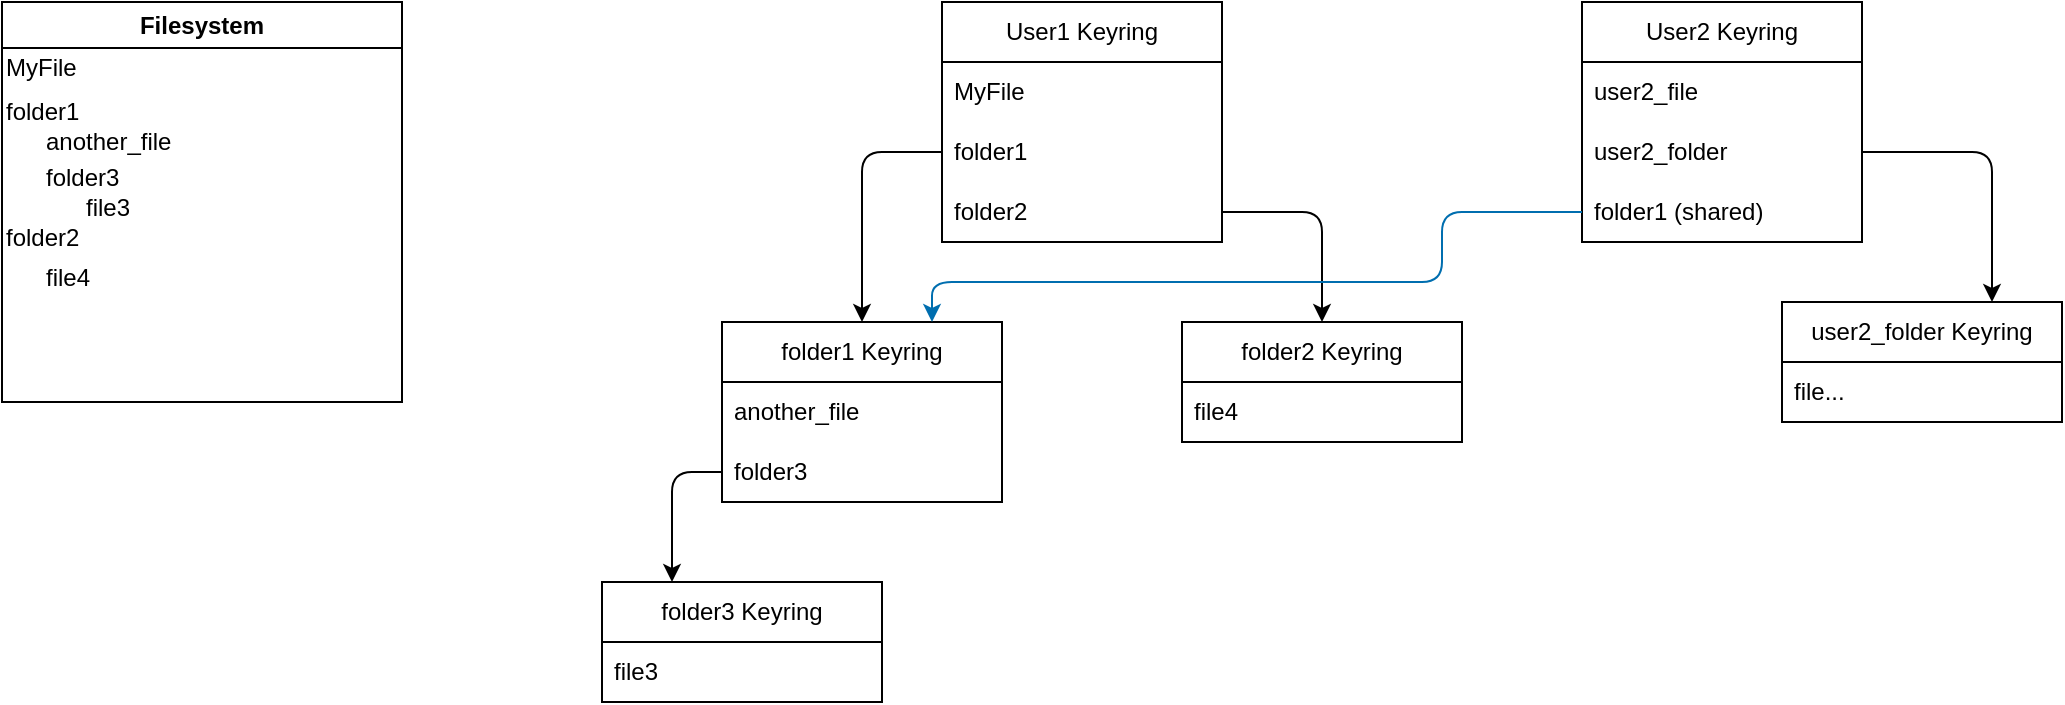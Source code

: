 <mxfile>
    <diagram id="WH4zbqNn8aIhARJZ_P_H" name="Page-1">
        <mxGraphModel dx="828" dy="563" grid="1" gridSize="10" guides="1" tooltips="1" connect="1" arrows="1" fold="1" page="1" pageScale="1" pageWidth="850" pageHeight="1100" math="0" shadow="0">
            <root>
                <mxCell id="0"/>
                <mxCell id="1" parent="0"/>
                <mxCell id="7" value="User1 Keyring" style="swimlane;fontStyle=0;childLayout=stackLayout;horizontal=1;startSize=30;horizontalStack=0;resizeParent=1;resizeParentMax=0;resizeLast=0;collapsible=1;marginBottom=0;whiteSpace=wrap;html=1;" vertex="1" parent="1">
                    <mxGeometry x="500" y="80" width="140" height="120" as="geometry"/>
                </mxCell>
                <mxCell id="8" value="MyFile" style="text;strokeColor=none;fillColor=none;align=left;verticalAlign=middle;spacingLeft=4;spacingRight=4;overflow=hidden;points=[[0,0.5],[1,0.5]];portConstraint=eastwest;rotatable=0;whiteSpace=wrap;html=1;" vertex="1" parent="7">
                    <mxGeometry y="30" width="140" height="30" as="geometry"/>
                </mxCell>
                <mxCell id="9" value="folder1" style="text;strokeColor=none;fillColor=none;align=left;verticalAlign=middle;spacingLeft=4;spacingRight=4;overflow=hidden;points=[[0,0.5],[1,0.5]];portConstraint=eastwest;rotatable=0;whiteSpace=wrap;html=1;" vertex="1" parent="7">
                    <mxGeometry y="60" width="140" height="30" as="geometry"/>
                </mxCell>
                <mxCell id="35" value="folder2" style="text;strokeColor=none;fillColor=none;align=left;verticalAlign=middle;spacingLeft=4;spacingRight=4;overflow=hidden;points=[[0,0.5],[1,0.5]];portConstraint=eastwest;rotatable=0;whiteSpace=wrap;html=1;" vertex="1" parent="7">
                    <mxGeometry y="90" width="140" height="30" as="geometry"/>
                </mxCell>
                <mxCell id="11" value="Filesystem" style="swimlane;whiteSpace=wrap;html=1;" vertex="1" parent="1">
                    <mxGeometry x="30" y="80" width="200" height="200" as="geometry"/>
                </mxCell>
                <mxCell id="13" value="MyFile" style="text;html=1;strokeColor=none;fillColor=none;align=left;verticalAlign=middle;whiteSpace=wrap;rounded=0;" vertex="1" parent="11">
                    <mxGeometry y="25" width="60" height="15" as="geometry"/>
                </mxCell>
                <mxCell id="14" value="folder1" style="text;html=1;strokeColor=none;fillColor=none;align=left;verticalAlign=middle;whiteSpace=wrap;rounded=0;" vertex="1" parent="11">
                    <mxGeometry y="47.5" width="60" height="15" as="geometry"/>
                </mxCell>
                <mxCell id="15" value="another_file" style="text;html=1;strokeColor=none;fillColor=none;align=left;verticalAlign=middle;whiteSpace=wrap;rounded=0;" vertex="1" parent="11">
                    <mxGeometry x="20" y="62.5" width="60" height="15" as="geometry"/>
                </mxCell>
                <mxCell id="17" value="folder3" style="text;html=1;strokeColor=none;fillColor=none;align=left;verticalAlign=middle;whiteSpace=wrap;rounded=0;" vertex="1" parent="11">
                    <mxGeometry x="20" y="80" width="60" height="15" as="geometry"/>
                </mxCell>
                <mxCell id="18" value="file3" style="text;html=1;strokeColor=none;fillColor=none;align=left;verticalAlign=middle;whiteSpace=wrap;rounded=0;" vertex="1" parent="11">
                    <mxGeometry x="40" y="95" width="60" height="15" as="geometry"/>
                </mxCell>
                <mxCell id="20" value="folder2" style="text;html=1;strokeColor=none;fillColor=none;align=left;verticalAlign=middle;whiteSpace=wrap;rounded=0;" vertex="1" parent="11">
                    <mxGeometry y="110" width="60" height="15" as="geometry"/>
                </mxCell>
                <mxCell id="21" value="file4" style="text;html=1;strokeColor=none;fillColor=none;align=left;verticalAlign=middle;whiteSpace=wrap;rounded=0;" vertex="1" parent="11">
                    <mxGeometry x="20" y="130" width="60" height="15" as="geometry"/>
                </mxCell>
                <mxCell id="22" value="folder1 Keyring" style="swimlane;fontStyle=0;childLayout=stackLayout;horizontal=1;startSize=30;horizontalStack=0;resizeParent=1;resizeParentMax=0;resizeLast=0;collapsible=1;marginBottom=0;whiteSpace=wrap;html=1;" vertex="1" parent="1">
                    <mxGeometry x="390" y="240" width="140" height="90" as="geometry"/>
                </mxCell>
                <mxCell id="23" value="another_file" style="text;strokeColor=none;fillColor=none;align=left;verticalAlign=middle;spacingLeft=4;spacingRight=4;overflow=hidden;points=[[0,0.5],[1,0.5]];portConstraint=eastwest;rotatable=0;whiteSpace=wrap;html=1;" vertex="1" parent="22">
                    <mxGeometry y="30" width="140" height="30" as="geometry"/>
                </mxCell>
                <mxCell id="24" value="folder3" style="text;strokeColor=none;fillColor=none;align=left;verticalAlign=middle;spacingLeft=4;spacingRight=4;overflow=hidden;points=[[0,0.5],[1,0.5]];portConstraint=eastwest;rotatable=0;whiteSpace=wrap;html=1;" vertex="1" parent="22">
                    <mxGeometry y="60" width="140" height="30" as="geometry"/>
                </mxCell>
                <mxCell id="26" value="folder2 Keyring" style="swimlane;fontStyle=0;childLayout=stackLayout;horizontal=1;startSize=30;horizontalStack=0;resizeParent=1;resizeParentMax=0;resizeLast=0;collapsible=1;marginBottom=0;whiteSpace=wrap;html=1;" vertex="1" parent="1">
                    <mxGeometry x="620" y="240" width="140" height="60" as="geometry"/>
                </mxCell>
                <mxCell id="27" value="file4" style="text;strokeColor=none;fillColor=none;align=left;verticalAlign=middle;spacingLeft=4;spacingRight=4;overflow=hidden;points=[[0,0.5],[1,0.5]];portConstraint=eastwest;rotatable=0;whiteSpace=wrap;html=1;" vertex="1" parent="26">
                    <mxGeometry y="30" width="140" height="30" as="geometry"/>
                </mxCell>
                <mxCell id="30" value="folder3 Keyring" style="swimlane;fontStyle=0;childLayout=stackLayout;horizontal=1;startSize=30;horizontalStack=0;resizeParent=1;resizeParentMax=0;resizeLast=0;collapsible=1;marginBottom=0;whiteSpace=wrap;html=1;" vertex="1" parent="1">
                    <mxGeometry x="330" y="370" width="140" height="60" as="geometry"/>
                </mxCell>
                <mxCell id="31" value="file3" style="text;strokeColor=none;fillColor=none;align=left;verticalAlign=middle;spacingLeft=4;spacingRight=4;overflow=hidden;points=[[0,0.5],[1,0.5]];portConstraint=eastwest;rotatable=0;whiteSpace=wrap;html=1;" vertex="1" parent="30">
                    <mxGeometry y="30" width="140" height="30" as="geometry"/>
                </mxCell>
                <mxCell id="34" style="edgeStyle=none;html=1;exitX=0;exitY=0.5;exitDx=0;exitDy=0;entryX=0.5;entryY=0;entryDx=0;entryDy=0;" edge="1" parent="1" source="9" target="22">
                    <mxGeometry relative="1" as="geometry">
                        <Array as="points">
                            <mxPoint x="460" y="155"/>
                        </Array>
                    </mxGeometry>
                </mxCell>
                <mxCell id="36" style="edgeStyle=none;html=1;exitX=1;exitY=0.5;exitDx=0;exitDy=0;entryX=0.5;entryY=0;entryDx=0;entryDy=0;" edge="1" parent="1" source="35" target="26">
                    <mxGeometry relative="1" as="geometry">
                        <Array as="points">
                            <mxPoint x="690" y="185"/>
                        </Array>
                    </mxGeometry>
                </mxCell>
                <mxCell id="37" style="edgeStyle=none;html=1;exitX=0;exitY=0.5;exitDx=0;exitDy=0;entryX=0.25;entryY=0;entryDx=0;entryDy=0;" edge="1" parent="1" source="24" target="30">
                    <mxGeometry relative="1" as="geometry">
                        <Array as="points">
                            <mxPoint x="365" y="315"/>
                        </Array>
                    </mxGeometry>
                </mxCell>
                <mxCell id="38" value="User2 Keyring" style="swimlane;fontStyle=0;childLayout=stackLayout;horizontal=1;startSize=30;horizontalStack=0;resizeParent=1;resizeParentMax=0;resizeLast=0;collapsible=1;marginBottom=0;whiteSpace=wrap;html=1;" vertex="1" parent="1">
                    <mxGeometry x="820" y="80" width="140" height="120" as="geometry"/>
                </mxCell>
                <mxCell id="39" value="user2_file" style="text;strokeColor=none;fillColor=none;align=left;verticalAlign=middle;spacingLeft=4;spacingRight=4;overflow=hidden;points=[[0,0.5],[1,0.5]];portConstraint=eastwest;rotatable=0;whiteSpace=wrap;html=1;" vertex="1" parent="38">
                    <mxGeometry y="30" width="140" height="30" as="geometry"/>
                </mxCell>
                <mxCell id="40" value="user2_folder" style="text;strokeColor=none;fillColor=none;align=left;verticalAlign=middle;spacingLeft=4;spacingRight=4;overflow=hidden;points=[[0,0.5],[1,0.5]];portConstraint=eastwest;rotatable=0;whiteSpace=wrap;html=1;" vertex="1" parent="38">
                    <mxGeometry y="60" width="140" height="30" as="geometry"/>
                </mxCell>
                <mxCell id="55" value="folder1 (shared)" style="text;strokeColor=none;fillColor=none;align=left;verticalAlign=middle;spacingLeft=4;spacingRight=4;overflow=hidden;points=[[0,0.5],[1,0.5]];portConstraint=eastwest;rotatable=0;whiteSpace=wrap;html=1;" vertex="1" parent="38">
                    <mxGeometry y="90" width="140" height="30" as="geometry"/>
                </mxCell>
                <mxCell id="52" value="user2_folder Keyring" style="swimlane;fontStyle=0;childLayout=stackLayout;horizontal=1;startSize=30;horizontalStack=0;resizeParent=1;resizeParentMax=0;resizeLast=0;collapsible=1;marginBottom=0;whiteSpace=wrap;html=1;" vertex="1" parent="1">
                    <mxGeometry x="920" y="230" width="140" height="60" as="geometry"/>
                </mxCell>
                <mxCell id="53" value="file..." style="text;strokeColor=none;fillColor=none;align=left;verticalAlign=middle;spacingLeft=4;spacingRight=4;overflow=hidden;points=[[0,0.5],[1,0.5]];portConstraint=eastwest;rotatable=0;whiteSpace=wrap;html=1;" vertex="1" parent="52">
                    <mxGeometry y="30" width="140" height="30" as="geometry"/>
                </mxCell>
                <mxCell id="54" style="edgeStyle=none;html=1;exitX=1;exitY=0.5;exitDx=0;exitDy=0;entryX=0.75;entryY=0;entryDx=0;entryDy=0;" edge="1" parent="1" source="40" target="52">
                    <mxGeometry relative="1" as="geometry">
                        <Array as="points">
                            <mxPoint x="1025" y="155"/>
                        </Array>
                    </mxGeometry>
                </mxCell>
                <mxCell id="56" style="edgeStyle=none;html=1;exitX=0;exitY=0.5;exitDx=0;exitDy=0;entryX=0.75;entryY=0;entryDx=0;entryDy=0;fillColor=#1ba1e2;strokeColor=#006EAF;" edge="1" parent="1" source="55" target="22">
                    <mxGeometry relative="1" as="geometry">
                        <Array as="points">
                            <mxPoint x="750" y="185"/>
                            <mxPoint x="750" y="220"/>
                            <mxPoint x="495" y="220"/>
                        </Array>
                    </mxGeometry>
                </mxCell>
            </root>
        </mxGraphModel>
    </diagram>
</mxfile>